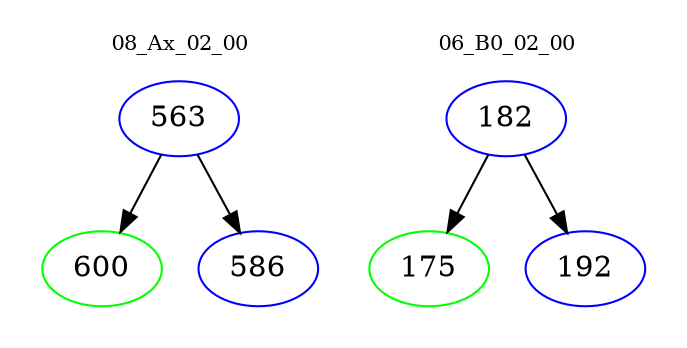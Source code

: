 digraph{
subgraph cluster_0 {
color = white
label = "08_Ax_02_00";
fontsize=10;
T0_563 [label="563", color="blue"]
T0_563 -> T0_600 [color="black"]
T0_600 [label="600", color="green"]
T0_563 -> T0_586 [color="black"]
T0_586 [label="586", color="blue"]
}
subgraph cluster_1 {
color = white
label = "06_B0_02_00";
fontsize=10;
T1_182 [label="182", color="blue"]
T1_182 -> T1_175 [color="black"]
T1_175 [label="175", color="green"]
T1_182 -> T1_192 [color="black"]
T1_192 [label="192", color="blue"]
}
}
